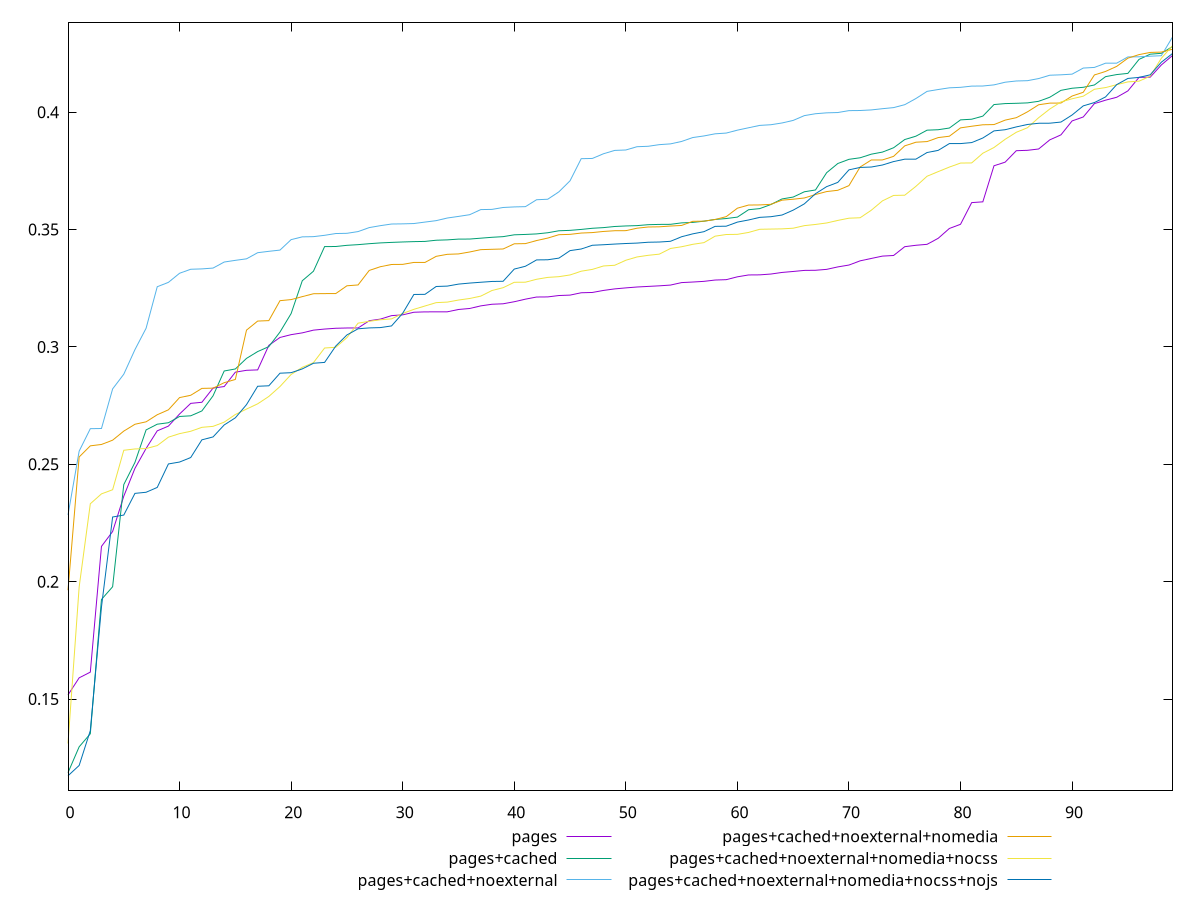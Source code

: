 reset

$pages <<EOF
0 0.15174821688914075
1 0.1590342793453356
2 0.1614641600221243
3 0.21503156290499828
4 0.22137802689471037
5 0.23643055292829543
6 0.2482808805547106
7 0.2567692090408152
8 0.264274340989428
9 0.26628395090191864
10 0.2714453722048793
11 0.27596889963033994
12 0.2764345653051358
13 0.28247951773389485
14 0.2831372988846918
15 0.2892643665774224
16 0.29005652262801934
17 0.29023574414066544
18 0.30068623065248223
19 0.30405878734470454
20 0.3052483640898915
21 0.3060084794079531
22 0.30716927252060056
23 0.3076306590356954
24 0.30796845231169717
25 0.308085779221004
26 0.3081014278785536
27 0.31118157653974904
28 0.31187313346109374
29 0.3133508334749432
30 0.31368763213565076
31 0.31479325581921125
32 0.31495161853052556
33 0.31496129261475153
34 0.31498401961157935
35 0.3159702377372494
36 0.3164011086451865
37 0.31751092557152183
38 0.31819827746386314
39 0.31839802429396785
40 0.3192760805498307
41 0.32036999691555407
42 0.3212780110895233
43 0.32132686530878674
44 0.321920615677973
45 0.322095372715699
46 0.3230957708836834
47 0.3232233125155566
48 0.3240905417179525
49 0.32474328475833125
50 0.32517320003469985
51 0.3255495958166668
52 0.32580024350782755
53 0.3260500040432499
54 0.3263670576279163
55 0.327428482630346
56 0.3276685009005804
57 0.3279576517948555
58 0.3285151018042209
59 0.32867779970417466
60 0.3298901653250107
61 0.33068164698540725
62 0.3307264693941226
63 0.3310728417923077
64 0.3317540789343454
65 0.3321660246178042
66 0.33261972816243907
67 0.33267849805654803
68 0.33306662038826285
69 0.33411211892692116
70 0.3349064091002864
71 0.33669438897935045
72 0.3377125648123144
73 0.3387126457785431
74 0.3389780246628931
75 0.3427264234817201
76 0.3433248251436308
77 0.3437303099240465
78 0.3463061524143027
79 0.3504942371019231
80 0.35227432342484344
81 0.36150339784124247
82 0.3618387667688408
83 0.377204082537012
84 0.3787461861933473
85 0.3836262015031206
86 0.38378721820638295
87 0.38435031755898225
88 0.38824491387688786
89 0.3903727380897118
90 0.3963109305323458
91 0.39799731190203175
92 0.4036867407841015
93 0.4051564576875968
94 0.4063927595857002
95 0.4090985415304088
96 0.41488128971861504
97 0.4149475573690218
98 0.42015396827283247
99 0.42418987528260105
EOF

$pagesCached <<EOF
0 0.11861803456742022
1 0.12963658406169248
2 0.13519212272058645
3 0.19242823790686195
4 0.19784105725275483
5 0.24137126851991877
6 0.25081561031454463
7 0.264662043339258
8 0.26709624687853584
9 0.26771619271733643
10 0.27038550526556976
11 0.27066921241864095
12 0.2727481414464805
13 0.27917642473877036
14 0.28976362088109364
15 0.2906260233452925
16 0.2951405903150238
17 0.29804283596086245
18 0.30014315888909165
19 0.3063569982587131
20 0.31424150374114945
21 0.3282232490338334
22 0.33227310335203036
23 0.3427721447932165
24 0.3428016389864703
25 0.34330630474992346
26 0.34359425228041685
27 0.3440038392518359
28 0.34433866598019064
29 0.3445553486935215
30 0.34473510776982075
31 0.3448856718380483
32 0.3449740803991819
33 0.34547788168490023
34 0.3456300685955083
35 0.34595659728071104
36 0.3459805737231924
37 0.3463538851744559
38 0.3467302661541016
39 0.3470059440266497
40 0.3477871383449543
41 0.3479466869406567
42 0.34817002082743287
43 0.3486637688787379
44 0.3495066294039561
45 0.349682385595807
46 0.35008117685600276
47 0.35057064352777184
48 0.350854017989861
49 0.35132962947686636
50 0.35155918678281706
51 0.3517019151271014
52 0.3520989530146636
53 0.3522178315790779
54 0.3522554688458958
55 0.3528711382846314
56 0.3530698016753116
57 0.3535915917109083
58 0.3543335010510102
59 0.3547268431391202
60 0.3553257594853356
61 0.35847020996155826
62 0.3589495809015217
63 0.3607025581508143
64 0.36307095161234193
65 0.3638725302720768
66 0.366121314081868
67 0.3668947678928147
68 0.3742524836249161
69 0.3781699928991131
70 0.3799492187020169
71 0.3806092584968876
72 0.3821438402730754
73 0.3830323661727615
74 0.3848778496123423
75 0.3883834196591161
76 0.3898099454543233
77 0.392370195466778
78 0.39256334226737055
79 0.393282760116361
80 0.39675960843475994
81 0.3970343066586356
82 0.3983606002786128
83 0.40328239064177734
84 0.40369727515107995
85 0.40382006671708276
86 0.40399631349493015
87 0.40466729742512664
88 0.4064031050262681
89 0.40933607519542614
90 0.4102366696312885
91 0.41063397151018294
92 0.41162559433131285
93 0.41517548207016913
94 0.41606353651380523
95 0.416564299596416
96 0.4225355913450255
97 0.42474897181334215
98 0.4251102818493301
99 0.4280119113064858
EOF

$pagesCachedNoexternal <<EOF
0 0.22844019359041387
1 0.2556125706608601
2 0.26518653111212526
3 0.2652600011849154
4 0.2821334312933444
5 0.28839558671512455
6 0.29886065645001114
7 0.30797969184324697
8 0.3256683193742271
9 0.3275317106853974
10 0.3314055886020637
11 0.33311335291963695
12 0.3332630353113328
13 0.3336154141150402
14 0.33618525490787016
15 0.33690897657357277
16 0.33755519731661715
17 0.3401649989187486
18 0.3407524540673543
19 0.34127553915434367
20 0.3457383029873494
21 0.3469155239012555
22 0.3470026224362086
23 0.3475747068064778
24 0.3483329225239825
25 0.3484248250917366
26 0.3491641627624148
27 0.35086024238751307
28 0.3516850569411289
29 0.35238676705989036
30 0.35245641514842146
31 0.35258944697630556
32 0.35321378271442044
33 0.3538219287306068
34 0.35494458556521435
35 0.3556234160009154
36 0.3563539236922738
37 0.3585335902547404
38 0.3586177228700826
39 0.3594264143414231
40 0.35967115991226284
41 0.3597871193739476
42 0.36272932457182605
43 0.36294208918078974
44 0.3661038010209962
45 0.3708078775238787
46 0.3802250531961626
47 0.3803211612726218
48 0.382331571855569
49 0.38374689852269506
50 0.3839277841593728
51 0.38532466288303496
52 0.38550410846212607
53 0.38620107590582914
54 0.38652908339939657
55 0.38756509758539875
56 0.38922879075298034
57 0.38991102450283227
58 0.39081878062209424
59 0.39113834226367844
60 0.3923768752804807
61 0.3933926812627778
62 0.3944029166609152
63 0.3946879719641565
64 0.3954386520081928
65 0.3965281179962078
66 0.39856784625282576
67 0.39937820879728436
68 0.3997549223355715
69 0.3998868160190685
70 0.4006971650016573
71 0.4007482884477145
72 0.40099744029245854
73 0.4015195555334298
74 0.40198482282145437
75 0.40322978381289976
76 0.4058537284958961
77 0.40890245952871573
78 0.40969053691950774
79 0.4104158547876384
80 0.4106233809272325
81 0.41114315983524313
82 0.41119125632165937
83 0.41166842590867725
84 0.41280439088559295
85 0.4133290565265284
86 0.413460579136748
87 0.41435672089341147
88 0.41578312412356405
89 0.4159560962874682
90 0.4162430566937182
91 0.41883552223745346
92 0.4191075602112879
93 0.4209090530198427
94 0.4209316608920025
95 0.42357304498480824
96 0.4236335522911737
97 0.4238883714621347
98 0.42410288735007007
99 0.4320389126391154
EOF

$pagesCachedNoexternalNomedia <<EOF
0 0.19635031729834942
1 0.2531410432064687
2 0.2578734531986616
3 0.2584609184781829
4 0.2602883023507945
5 0.264157858260478
6 0.2670671708734489
7 0.26811007081249805
8 0.27113301705903337
9 0.2732216322635051
10 0.27843644784445504
11 0.27941746545192503
12 0.28235483565944497
13 0.28245135728819337
14 0.2847810229915866
15 0.28617112706084147
16 0.3071761358587018
17 0.31103451213267996
18 0.3112278730811837
19 0.31972468029645246
20 0.3201852735326701
21 0.32144664017159763
22 0.32267833911027155
23 0.3227362171093064
24 0.3227556556294934
25 0.326067813806025
26 0.32642125831337104
27 0.33261428350667316
28 0.3341981229880185
29 0.33514446964970235
30 0.33519224117805957
31 0.33601855463925934
32 0.3360222245310513
33 0.3386159479622139
34 0.33947492126880874
35 0.33964162496761374
36 0.3404651291521125
37 0.34146841933432776
38 0.3416129706578409
39 0.34175245823527717
40 0.34395438669814943
41 0.34403761951315387
42 0.34534823296672085
43 0.34639867561359017
44 0.3478340099601639
45 0.34797558060515044
46 0.3485380880426537
47 0.3487373095977875
48 0.34921793574322
49 0.3495245344173584
50 0.3495559853894045
51 0.3505981820350936
52 0.35111627090487096
53 0.35119823504223435
54 0.35152583037201895
55 0.3517773897982765
56 0.35353732081976214
57 0.3535932425574245
58 0.3543035991458364
59 0.35553345276259196
60 0.359134061592351
61 0.3604674839723348
62 0.36052186514558504
63 0.3607751422271721
64 0.36255015044320676
65 0.3629475921952469
66 0.3634775250726699
67 0.3649585417707524
68 0.36620957014039535
69 0.3667604668335713
70 0.3687548936348527
71 0.37668115222735193
72 0.37966380465590205
73 0.3796901818868775
74 0.38121359055458653
75 0.3856830208559093
76 0.38723661081365657
77 0.3875141023640873
78 0.3892111467516348
79 0.38979495846118994
80 0.3933517089361551
81 0.39404493356453135
82 0.3946706877025343
83 0.39475662402982137
84 0.39665240561769244
85 0.39769188189110927
86 0.4001826063109869
87 0.40319070399817386
88 0.40389158728975777
89 0.4039335741320242
90 0.4069119430141627
91 0.4085240451787319
92 0.415899302546922
93 0.4174009172446573
94 0.4195601566281232
95 0.4230489598389827
96 0.4245672052126019
97 0.4254961560454014
98 0.4256378200985735
99 0.4268667436953961
EOF

$pagesCachedNoexternalNomediaNocss <<EOF
0 0.131044231167718
1 0.19775126499356305
2 0.2332005521092101
3 0.23741566641284068
4 0.23917367869457984
5 0.25598661113684085
6 0.2565468790880388
7 0.2567191880330187
8 0.2579833228122064
9 0.2615695547540767
10 0.26307591228998745
11 0.2640778835652432
12 0.2657635801493895
13 0.2661722291947077
14 0.2679747902623398
15 0.2712388673097634
16 0.2735360369261125
17 0.2757775112661039
18 0.2789139880372566
19 0.28314460818045684
20 0.2882898422619196
21 0.2913378344306056
22 0.2933191366785396
23 0.29955642442505515
24 0.2998671968745731
25 0.30398294754338495
26 0.31014472729991566
27 0.310931910331809
28 0.31159505863749604
29 0.31196980116986917
30 0.31428146349308994
31 0.3160349713918343
32 0.31746425994283883
33 0.3188896791465279
34 0.319115879445861
35 0.31998991158273277
36 0.3206535308101095
37 0.32166884144601865
38 0.3240596419877797
39 0.32525484234321567
40 0.3275587345094555
41 0.32759901100156136
42 0.32884256804037315
43 0.32964256296642896
44 0.3299514001627776
45 0.3306833487380165
46 0.3322817716446609
47 0.33305480577212854
48 0.3345147147479017
49 0.3348069092621096
50 0.3369504082846213
51 0.3383476870600355
52 0.33904705406091695
53 0.33954591830838404
54 0.34196306954525274
55 0.3427023764128333
56 0.34373783201614244
57 0.3444479228019626
58 0.3472068098714792
59 0.34791540860685694
60 0.3479820163187466
61 0.348797663898057
62 0.35014150497597546
63 0.3502316192509774
64 0.35032192925366745
65 0.3505987336970035
66 0.35168957601066464
67 0.35219831855533706
68 0.35283221529523884
69 0.35392018855937024
70 0.35486629665962854
71 0.35505855659071206
72 0.35825578580155515
73 0.3622424619504659
74 0.36457024012900374
75 0.3646607047021149
76 0.3684370507843066
77 0.3727426383468113
78 0.3747173383212198
79 0.3766458406837671
80 0.3783590246115293
81 0.37841429253702147
82 0.3825534987654682
83 0.3849887036458501
84 0.3884880520946751
85 0.3914725609813652
86 0.3934154333693092
87 0.39766980295548504
88 0.4013842035089617
89 0.4044038656826395
90 0.405753746631175
91 0.40684640735057376
92 0.4097951033427511
93 0.4105201157939218
94 0.41176050824122923
95 0.4129467208140551
96 0.4132493548421012
97 0.4153973253727717
98 0.42300611811052113
99 0.4283688948059046
EOF

$pagesCachedNoexternalNomediaNocssNojs <<EOF
0 0.11729575002372292
1 0.12169703011656335
2 0.13653170201687964
3 0.1891965107039496
4 0.22755298110801309
5 0.22838398419841
6 0.23761855372261065
7 0.23809458541015904
8 0.24016565626866312
9 0.2501582877275676
10 0.2509713327759234
11 0.2528953163709836
12 0.2604351719909961
13 0.261669830078578
14 0.26677600497373005
15 0.26982278098498985
16 0.275430527904314
17 0.28325682496842397
18 0.28345859318430916
19 0.2888219834558028
20 0.2890426100174624
21 0.29065568004258674
22 0.29306306254568887
23 0.29342080625585676
24 0.30038731906242144
25 0.30512305957589264
26 0.3077448373153533
27 0.3081222737314351
28 0.30825809665827586
29 0.30896265086767033
30 0.3143597555956919
31 0.3223650019388429
32 0.32242742281092196
33 0.32576921296116024
34 0.3259308533359357
35 0.3267786224253906
36 0.32722082430522936
37 0.3275747545191359
38 0.3279091660926527
39 0.32798442585598914
40 0.33319213417671767
41 0.3343922959750553
42 0.3370946677347839
43 0.33715466620414963
44 0.33785543835359083
45 0.3410522627302408
46 0.3417393211959902
47 0.343333279105475
48 0.34355831224672717
49 0.3438425900940752
50 0.344080243648962
51 0.3442579967903015
52 0.3446185601893056
53 0.34471247520057136
54 0.34502088336761294
55 0.34696687797132136
56 0.3481982660748628
57 0.3491179849070584
58 0.3513857235211158
59 0.3514573780425754
60 0.35320194276084943
61 0.354104857451383
62 0.355223640910187
63 0.3554978439761485
64 0.35621668652032923
65 0.35829974047940305
66 0.3609723248114595
67 0.36530847007936484
68 0.3683142340301054
69 0.3701278791620792
70 0.37547024753793257
71 0.3764948520314627
72 0.3766663077631798
73 0.37752726677856885
74 0.3789932908557111
75 0.3800121186653154
76 0.38002404919298727
77 0.382853257562531
78 0.3837708975790701
79 0.3866555759705969
80 0.3866574458694925
81 0.38708491945991297
82 0.3890365344182237
83 0.39206604546583335
84 0.3925628098521359
85 0.39376240895736986
86 0.3947997328797756
87 0.3953104812314112
88 0.39534403058607837
89 0.39582622323289385
90 0.39884166024610757
91 0.4027256003047727
92 0.40414648905838385
93 0.4065359664742354
94 0.41178219162706176
95 0.41441288428066664
96 0.4148621641027458
97 0.4159509293926727
98 0.42132852716645486
99 0.42504123689524603
EOF

set key outside below
set xrange [0:99]
set yrange [0.11100088677141506:0.43833377589142325]
set trange [0.11100088677141506:0.43833377589142325]
set terminal svg size 640, 600 enhanced background rgb 'white'
set output "reprap/meta/pScore/comparison/sorted/all_raw.svg"

plot $pages title "pages" with line, \
     $pagesCached title "pages+cached" with line, \
     $pagesCachedNoexternal title "pages+cached+noexternal" with line, \
     $pagesCachedNoexternalNomedia title "pages+cached+noexternal+nomedia" with line, \
     $pagesCachedNoexternalNomediaNocss title "pages+cached+noexternal+nomedia+nocss" with line, \
     $pagesCachedNoexternalNomediaNocssNojs title "pages+cached+noexternal+nomedia+nocss+nojs" with line

reset
